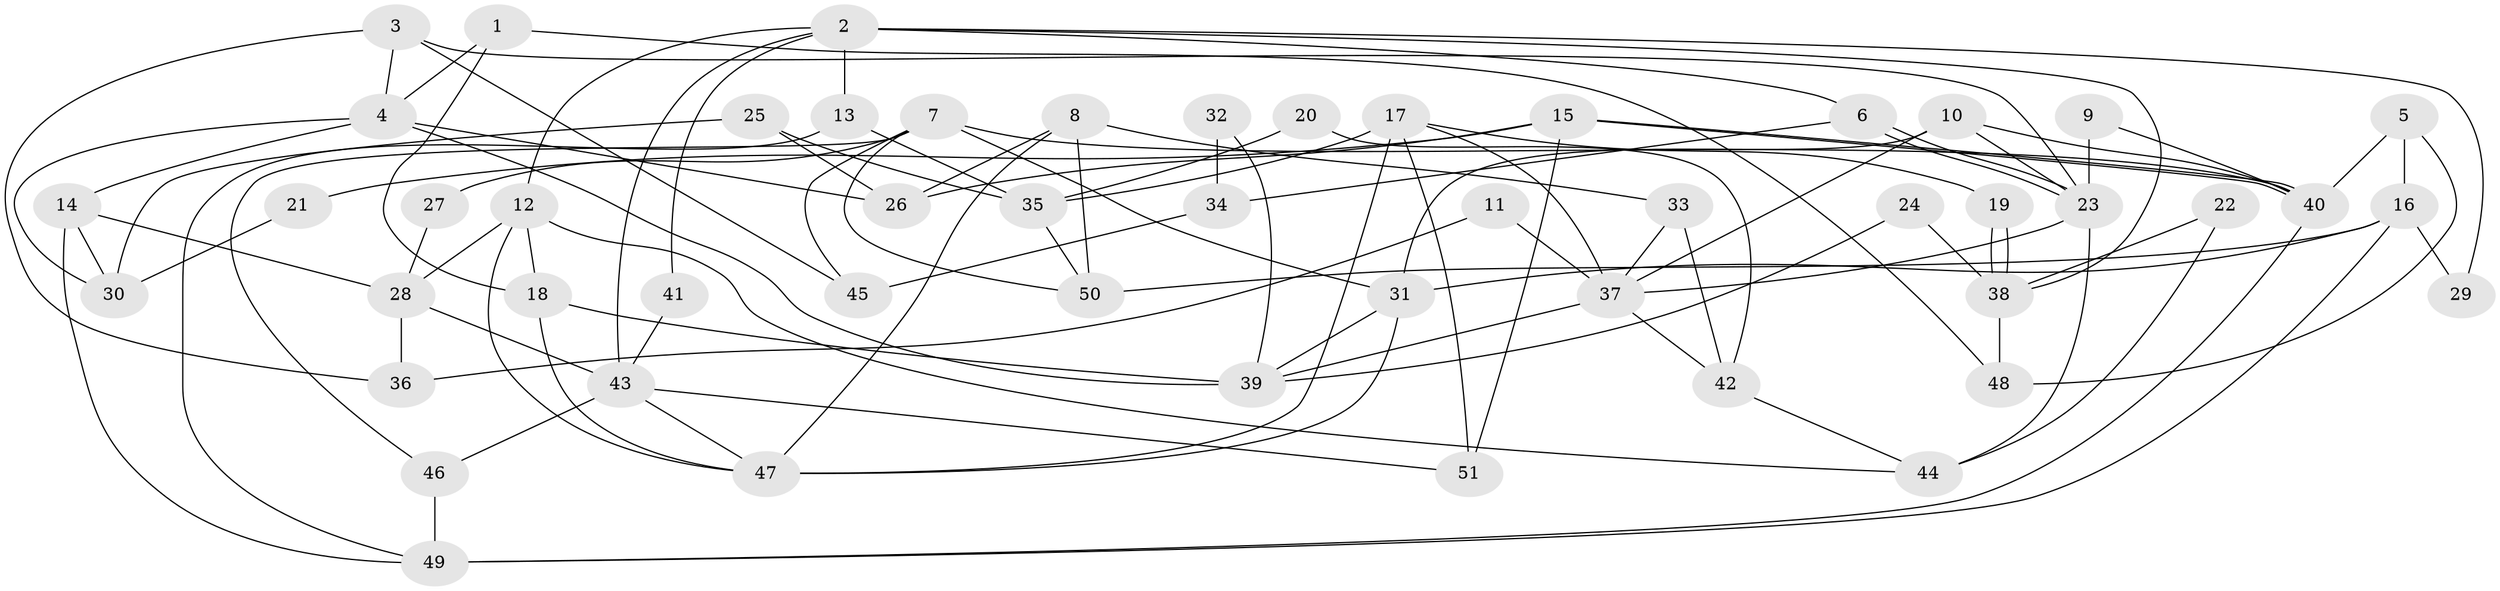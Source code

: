 // coarse degree distribution, {3: 0.16, 8: 0.04, 4: 0.24, 7: 0.08, 6: 0.2, 5: 0.08, 10: 0.08, 2: 0.12}
// Generated by graph-tools (version 1.1) at 2025/18/03/04/25 18:18:35]
// undirected, 51 vertices, 102 edges
graph export_dot {
graph [start="1"]
  node [color=gray90,style=filled];
  1;
  2;
  3;
  4;
  5;
  6;
  7;
  8;
  9;
  10;
  11;
  12;
  13;
  14;
  15;
  16;
  17;
  18;
  19;
  20;
  21;
  22;
  23;
  24;
  25;
  26;
  27;
  28;
  29;
  30;
  31;
  32;
  33;
  34;
  35;
  36;
  37;
  38;
  39;
  40;
  41;
  42;
  43;
  44;
  45;
  46;
  47;
  48;
  49;
  50;
  51;
  1 -- 4;
  1 -- 48;
  1 -- 18;
  2 -- 12;
  2 -- 43;
  2 -- 6;
  2 -- 13;
  2 -- 29;
  2 -- 38;
  2 -- 41;
  3 -- 23;
  3 -- 4;
  3 -- 36;
  3 -- 45;
  4 -- 39;
  4 -- 14;
  4 -- 26;
  4 -- 30;
  5 -- 16;
  5 -- 40;
  5 -- 48;
  6 -- 23;
  6 -- 23;
  6 -- 34;
  7 -- 50;
  7 -- 40;
  7 -- 27;
  7 -- 31;
  7 -- 45;
  7 -- 46;
  8 -- 47;
  8 -- 33;
  8 -- 26;
  8 -- 50;
  9 -- 40;
  9 -- 23;
  10 -- 37;
  10 -- 31;
  10 -- 23;
  10 -- 40;
  11 -- 36;
  11 -- 37;
  12 -- 18;
  12 -- 47;
  12 -- 28;
  12 -- 44;
  13 -- 49;
  13 -- 35;
  14 -- 49;
  14 -- 30;
  14 -- 28;
  15 -- 40;
  15 -- 40;
  15 -- 26;
  15 -- 21;
  15 -- 51;
  16 -- 31;
  16 -- 49;
  16 -- 29;
  16 -- 50;
  17 -- 35;
  17 -- 47;
  17 -- 19;
  17 -- 37;
  17 -- 51;
  18 -- 39;
  18 -- 47;
  19 -- 38;
  19 -- 38;
  20 -- 35;
  20 -- 42;
  21 -- 30;
  22 -- 44;
  22 -- 38;
  23 -- 37;
  23 -- 44;
  24 -- 38;
  24 -- 39;
  25 -- 26;
  25 -- 35;
  25 -- 30;
  27 -- 28;
  28 -- 36;
  28 -- 43;
  31 -- 47;
  31 -- 39;
  32 -- 34;
  32 -- 39;
  33 -- 42;
  33 -- 37;
  34 -- 45;
  35 -- 50;
  37 -- 39;
  37 -- 42;
  38 -- 48;
  40 -- 49;
  41 -- 43;
  42 -- 44;
  43 -- 51;
  43 -- 46;
  43 -- 47;
  46 -- 49;
}
